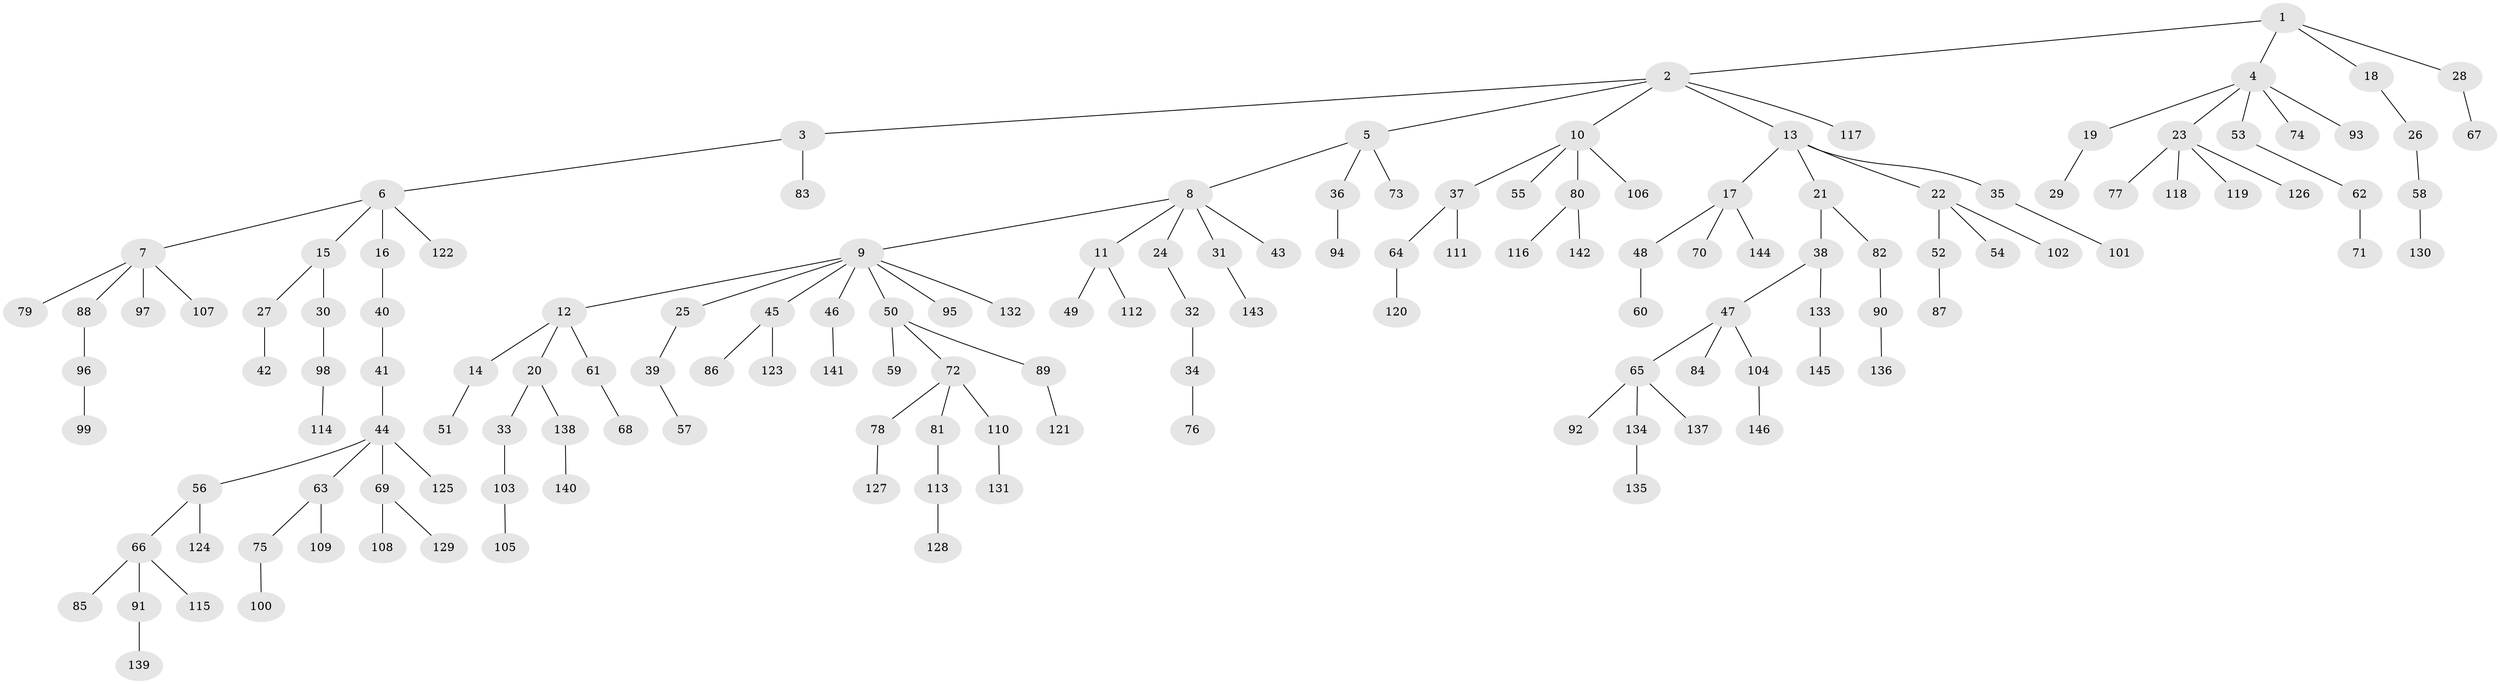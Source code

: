 // coarse degree distribution, {8: 0.0136986301369863, 3: 0.0821917808219178, 6: 0.0273972602739726, 4: 0.0410958904109589, 5: 0.0273972602739726, 10: 0.0136986301369863, 2: 0.2191780821917808, 1: 0.5753424657534246}
// Generated by graph-tools (version 1.1) at 2025/19/03/04/25 18:19:09]
// undirected, 146 vertices, 145 edges
graph export_dot {
graph [start="1"]
  node [color=gray90,style=filled];
  1;
  2;
  3;
  4;
  5;
  6;
  7;
  8;
  9;
  10;
  11;
  12;
  13;
  14;
  15;
  16;
  17;
  18;
  19;
  20;
  21;
  22;
  23;
  24;
  25;
  26;
  27;
  28;
  29;
  30;
  31;
  32;
  33;
  34;
  35;
  36;
  37;
  38;
  39;
  40;
  41;
  42;
  43;
  44;
  45;
  46;
  47;
  48;
  49;
  50;
  51;
  52;
  53;
  54;
  55;
  56;
  57;
  58;
  59;
  60;
  61;
  62;
  63;
  64;
  65;
  66;
  67;
  68;
  69;
  70;
  71;
  72;
  73;
  74;
  75;
  76;
  77;
  78;
  79;
  80;
  81;
  82;
  83;
  84;
  85;
  86;
  87;
  88;
  89;
  90;
  91;
  92;
  93;
  94;
  95;
  96;
  97;
  98;
  99;
  100;
  101;
  102;
  103;
  104;
  105;
  106;
  107;
  108;
  109;
  110;
  111;
  112;
  113;
  114;
  115;
  116;
  117;
  118;
  119;
  120;
  121;
  122;
  123;
  124;
  125;
  126;
  127;
  128;
  129;
  130;
  131;
  132;
  133;
  134;
  135;
  136;
  137;
  138;
  139;
  140;
  141;
  142;
  143;
  144;
  145;
  146;
  1 -- 2;
  1 -- 4;
  1 -- 18;
  1 -- 28;
  2 -- 3;
  2 -- 5;
  2 -- 10;
  2 -- 13;
  2 -- 117;
  3 -- 6;
  3 -- 83;
  4 -- 19;
  4 -- 23;
  4 -- 53;
  4 -- 74;
  4 -- 93;
  5 -- 8;
  5 -- 36;
  5 -- 73;
  6 -- 7;
  6 -- 15;
  6 -- 16;
  6 -- 122;
  7 -- 79;
  7 -- 88;
  7 -- 97;
  7 -- 107;
  8 -- 9;
  8 -- 11;
  8 -- 24;
  8 -- 31;
  8 -- 43;
  9 -- 12;
  9 -- 25;
  9 -- 45;
  9 -- 46;
  9 -- 50;
  9 -- 95;
  9 -- 132;
  10 -- 37;
  10 -- 55;
  10 -- 80;
  10 -- 106;
  11 -- 49;
  11 -- 112;
  12 -- 14;
  12 -- 20;
  12 -- 61;
  13 -- 17;
  13 -- 21;
  13 -- 22;
  13 -- 35;
  14 -- 51;
  15 -- 27;
  15 -- 30;
  16 -- 40;
  17 -- 48;
  17 -- 70;
  17 -- 144;
  18 -- 26;
  19 -- 29;
  20 -- 33;
  20 -- 138;
  21 -- 38;
  21 -- 82;
  22 -- 52;
  22 -- 54;
  22 -- 102;
  23 -- 77;
  23 -- 118;
  23 -- 119;
  23 -- 126;
  24 -- 32;
  25 -- 39;
  26 -- 58;
  27 -- 42;
  28 -- 67;
  30 -- 98;
  31 -- 143;
  32 -- 34;
  33 -- 103;
  34 -- 76;
  35 -- 101;
  36 -- 94;
  37 -- 64;
  37 -- 111;
  38 -- 47;
  38 -- 133;
  39 -- 57;
  40 -- 41;
  41 -- 44;
  44 -- 56;
  44 -- 63;
  44 -- 69;
  44 -- 125;
  45 -- 86;
  45 -- 123;
  46 -- 141;
  47 -- 65;
  47 -- 84;
  47 -- 104;
  48 -- 60;
  50 -- 59;
  50 -- 72;
  50 -- 89;
  52 -- 87;
  53 -- 62;
  56 -- 66;
  56 -- 124;
  58 -- 130;
  61 -- 68;
  62 -- 71;
  63 -- 75;
  63 -- 109;
  64 -- 120;
  65 -- 92;
  65 -- 134;
  65 -- 137;
  66 -- 85;
  66 -- 91;
  66 -- 115;
  69 -- 108;
  69 -- 129;
  72 -- 78;
  72 -- 81;
  72 -- 110;
  75 -- 100;
  78 -- 127;
  80 -- 116;
  80 -- 142;
  81 -- 113;
  82 -- 90;
  88 -- 96;
  89 -- 121;
  90 -- 136;
  91 -- 139;
  96 -- 99;
  98 -- 114;
  103 -- 105;
  104 -- 146;
  110 -- 131;
  113 -- 128;
  133 -- 145;
  134 -- 135;
  138 -- 140;
}
